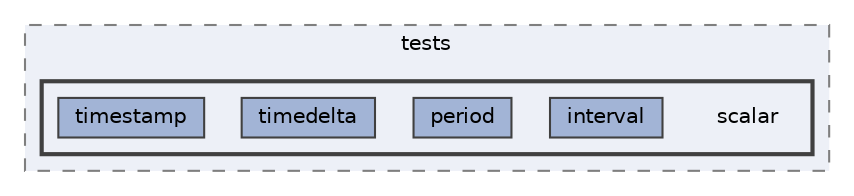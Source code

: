digraph "/home/jam/Research/IRES-2025/dev/src/llm-scripts/testing/hypothesis-testing/hyp-env/lib/python3.12/site-packages/pandas/tests/scalar"
{
 // LATEX_PDF_SIZE
  bgcolor="transparent";
  edge [fontname=Helvetica,fontsize=10,labelfontname=Helvetica,labelfontsize=10];
  node [fontname=Helvetica,fontsize=10,shape=box,height=0.2,width=0.4];
  compound=true
  subgraph clusterdir_710a1cc500e45608596adbf556059cf7 {
    graph [ bgcolor="#edf0f7", pencolor="grey50", label="tests", fontname=Helvetica,fontsize=10 style="filled,dashed", URL="dir_710a1cc500e45608596adbf556059cf7.html",tooltip=""]
  subgraph clusterdir_0126e1dcbb3a4a0720bd0da23a1141a7 {
    graph [ bgcolor="#edf0f7", pencolor="grey25", label="", fontname=Helvetica,fontsize=10 style="filled,bold", URL="dir_0126e1dcbb3a4a0720bd0da23a1141a7.html",tooltip=""]
    dir_0126e1dcbb3a4a0720bd0da23a1141a7 [shape=plaintext, label="scalar"];
  dir_c4b3ce113bd5211a927d777712be2660 [label="interval", fillcolor="#a2b4d6", color="grey25", style="filled", URL="dir_c4b3ce113bd5211a927d777712be2660.html",tooltip=""];
  dir_c62e5fc8b1405874fbc4eb6b12b981d4 [label="period", fillcolor="#a2b4d6", color="grey25", style="filled", URL="dir_c62e5fc8b1405874fbc4eb6b12b981d4.html",tooltip=""];
  dir_ff61587d49759f89b99746b210674897 [label="timedelta", fillcolor="#a2b4d6", color="grey25", style="filled", URL="dir_ff61587d49759f89b99746b210674897.html",tooltip=""];
  dir_5214d1985b63ee207bc93cc5f250330a [label="timestamp", fillcolor="#a2b4d6", color="grey25", style="filled", URL="dir_5214d1985b63ee207bc93cc5f250330a.html",tooltip=""];
  }
  }
}
